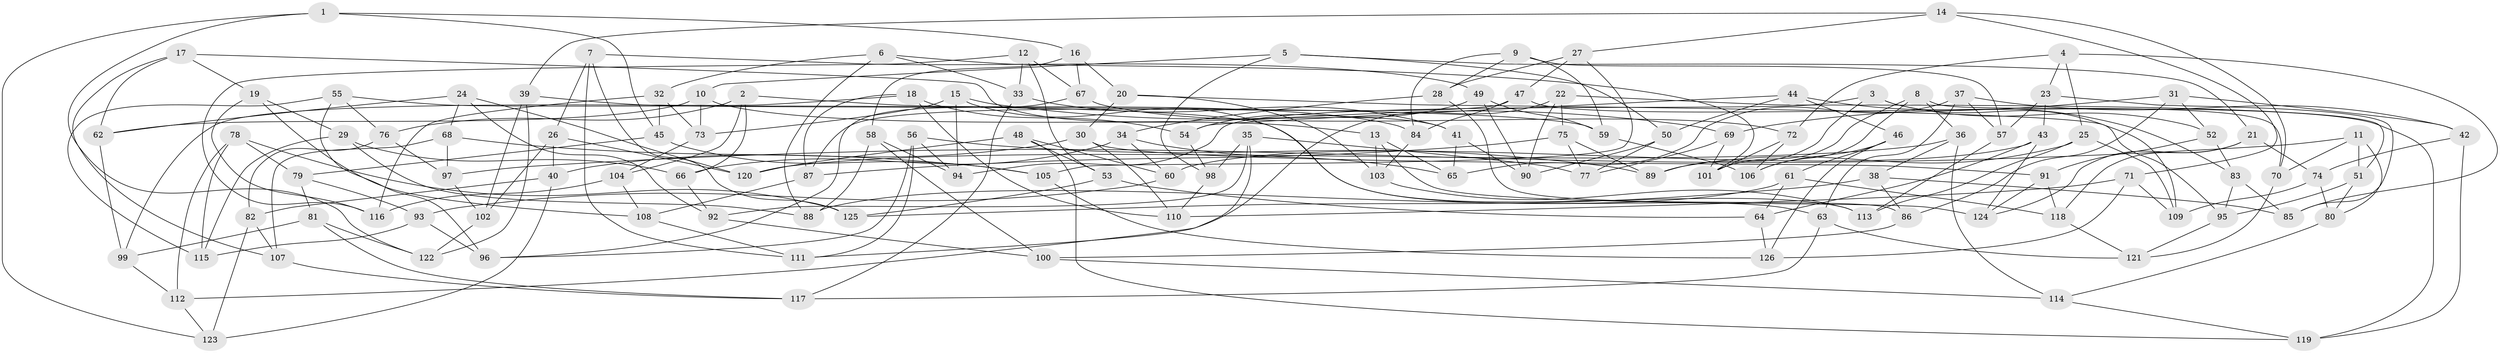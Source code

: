 // coarse degree distribution, {3: 0.1111111111111111, 4: 0.6031746031746031, 8: 0.07936507936507936, 10: 0.031746031746031744, 6: 0.031746031746031744, 7: 0.06349206349206349, 5: 0.047619047619047616, 13: 0.015873015873015872, 11: 0.015873015873015872}
// Generated by graph-tools (version 1.1) at 2025/04/03/04/25 22:04:17]
// undirected, 126 vertices, 252 edges
graph export_dot {
graph [start="1"]
  node [color=gray90,style=filled];
  1;
  2;
  3;
  4;
  5;
  6;
  7;
  8;
  9;
  10;
  11;
  12;
  13;
  14;
  15;
  16;
  17;
  18;
  19;
  20;
  21;
  22;
  23;
  24;
  25;
  26;
  27;
  28;
  29;
  30;
  31;
  32;
  33;
  34;
  35;
  36;
  37;
  38;
  39;
  40;
  41;
  42;
  43;
  44;
  45;
  46;
  47;
  48;
  49;
  50;
  51;
  52;
  53;
  54;
  55;
  56;
  57;
  58;
  59;
  60;
  61;
  62;
  63;
  64;
  65;
  66;
  67;
  68;
  69;
  70;
  71;
  72;
  73;
  74;
  75;
  76;
  77;
  78;
  79;
  80;
  81;
  82;
  83;
  84;
  85;
  86;
  87;
  88;
  89;
  90;
  91;
  92;
  93;
  94;
  95;
  96;
  97;
  98;
  99;
  100;
  101;
  102;
  103;
  104;
  105;
  106;
  107;
  108;
  109;
  110;
  111;
  112;
  113;
  114;
  115;
  116;
  117;
  118;
  119;
  120;
  121;
  122;
  123;
  124;
  125;
  126;
  1 -- 45;
  1 -- 16;
  1 -- 122;
  1 -- 123;
  2 -- 66;
  2 -- 76;
  2 -- 84;
  2 -- 104;
  3 -- 94;
  3 -- 109;
  3 -- 52;
  3 -- 89;
  4 -- 85;
  4 -- 25;
  4 -- 23;
  4 -- 72;
  5 -- 21;
  5 -- 98;
  5 -- 50;
  5 -- 10;
  6 -- 88;
  6 -- 32;
  6 -- 101;
  6 -- 33;
  7 -- 111;
  7 -- 49;
  7 -- 26;
  7 -- 125;
  8 -- 101;
  8 -- 106;
  8 -- 36;
  8 -- 70;
  9 -- 28;
  9 -- 57;
  9 -- 84;
  9 -- 59;
  10 -- 13;
  10 -- 73;
  10 -- 62;
  11 -- 80;
  11 -- 97;
  11 -- 70;
  11 -- 51;
  12 -- 33;
  12 -- 53;
  12 -- 67;
  12 -- 116;
  13 -- 124;
  13 -- 103;
  13 -- 65;
  14 -- 70;
  14 -- 27;
  14 -- 71;
  14 -- 39;
  15 -- 69;
  15 -- 63;
  15 -- 73;
  15 -- 94;
  16 -- 58;
  16 -- 20;
  16 -- 67;
  17 -- 107;
  17 -- 19;
  17 -- 41;
  17 -- 62;
  18 -- 99;
  18 -- 110;
  18 -- 54;
  18 -- 87;
  19 -- 116;
  19 -- 108;
  19 -- 29;
  20 -- 30;
  20 -- 103;
  20 -- 95;
  21 -- 118;
  21 -- 124;
  21 -- 74;
  22 -- 90;
  22 -- 75;
  22 -- 51;
  22 -- 111;
  23 -- 57;
  23 -- 43;
  23 -- 85;
  24 -- 68;
  24 -- 62;
  24 -- 120;
  24 -- 92;
  25 -- 113;
  25 -- 109;
  25 -- 89;
  26 -- 120;
  26 -- 40;
  26 -- 102;
  27 -- 28;
  27 -- 105;
  27 -- 47;
  28 -- 86;
  28 -- 34;
  29 -- 66;
  29 -- 88;
  29 -- 115;
  30 -- 40;
  30 -- 91;
  30 -- 110;
  31 -- 86;
  31 -- 52;
  31 -- 42;
  31 -- 69;
  32 -- 45;
  32 -- 73;
  32 -- 116;
  33 -- 41;
  33 -- 117;
  34 -- 65;
  34 -- 66;
  34 -- 60;
  35 -- 98;
  35 -- 112;
  35 -- 92;
  35 -- 77;
  36 -- 38;
  36 -- 114;
  36 -- 120;
  37 -- 65;
  37 -- 63;
  37 -- 57;
  37 -- 42;
  38 -- 85;
  38 -- 125;
  38 -- 86;
  39 -- 102;
  39 -- 59;
  39 -- 122;
  40 -- 123;
  40 -- 82;
  41 -- 65;
  41 -- 90;
  42 -- 74;
  42 -- 119;
  43 -- 60;
  43 -- 64;
  43 -- 124;
  44 -- 54;
  44 -- 46;
  44 -- 50;
  44 -- 83;
  45 -- 79;
  45 -- 105;
  46 -- 61;
  46 -- 106;
  46 -- 126;
  47 -- 87;
  47 -- 84;
  47 -- 119;
  48 -- 120;
  48 -- 60;
  48 -- 53;
  48 -- 119;
  49 -- 59;
  49 -- 90;
  49 -- 54;
  50 -- 90;
  50 -- 77;
  51 -- 80;
  51 -- 95;
  52 -- 83;
  52 -- 91;
  53 -- 64;
  53 -- 125;
  54 -- 98;
  55 -- 96;
  55 -- 113;
  55 -- 76;
  55 -- 115;
  56 -- 111;
  56 -- 94;
  56 -- 89;
  56 -- 96;
  57 -- 113;
  58 -- 94;
  58 -- 100;
  58 -- 88;
  59 -- 106;
  60 -- 93;
  61 -- 64;
  61 -- 88;
  61 -- 118;
  62 -- 99;
  63 -- 121;
  63 -- 117;
  64 -- 126;
  66 -- 92;
  67 -- 96;
  67 -- 72;
  68 -- 105;
  68 -- 107;
  68 -- 97;
  69 -- 77;
  69 -- 101;
  70 -- 121;
  71 -- 109;
  71 -- 126;
  71 -- 110;
  72 -- 101;
  72 -- 106;
  73 -- 104;
  74 -- 80;
  74 -- 109;
  75 -- 77;
  75 -- 89;
  75 -- 87;
  76 -- 82;
  76 -- 97;
  78 -- 112;
  78 -- 115;
  78 -- 125;
  78 -- 79;
  79 -- 93;
  79 -- 81;
  80 -- 114;
  81 -- 122;
  81 -- 99;
  81 -- 117;
  82 -- 123;
  82 -- 107;
  83 -- 95;
  83 -- 85;
  84 -- 103;
  86 -- 100;
  87 -- 108;
  91 -- 124;
  91 -- 118;
  92 -- 100;
  93 -- 115;
  93 -- 96;
  95 -- 121;
  97 -- 102;
  98 -- 110;
  99 -- 112;
  100 -- 114;
  102 -- 122;
  103 -- 113;
  104 -- 108;
  104 -- 116;
  105 -- 126;
  107 -- 117;
  108 -- 111;
  112 -- 123;
  114 -- 119;
  118 -- 121;
}
